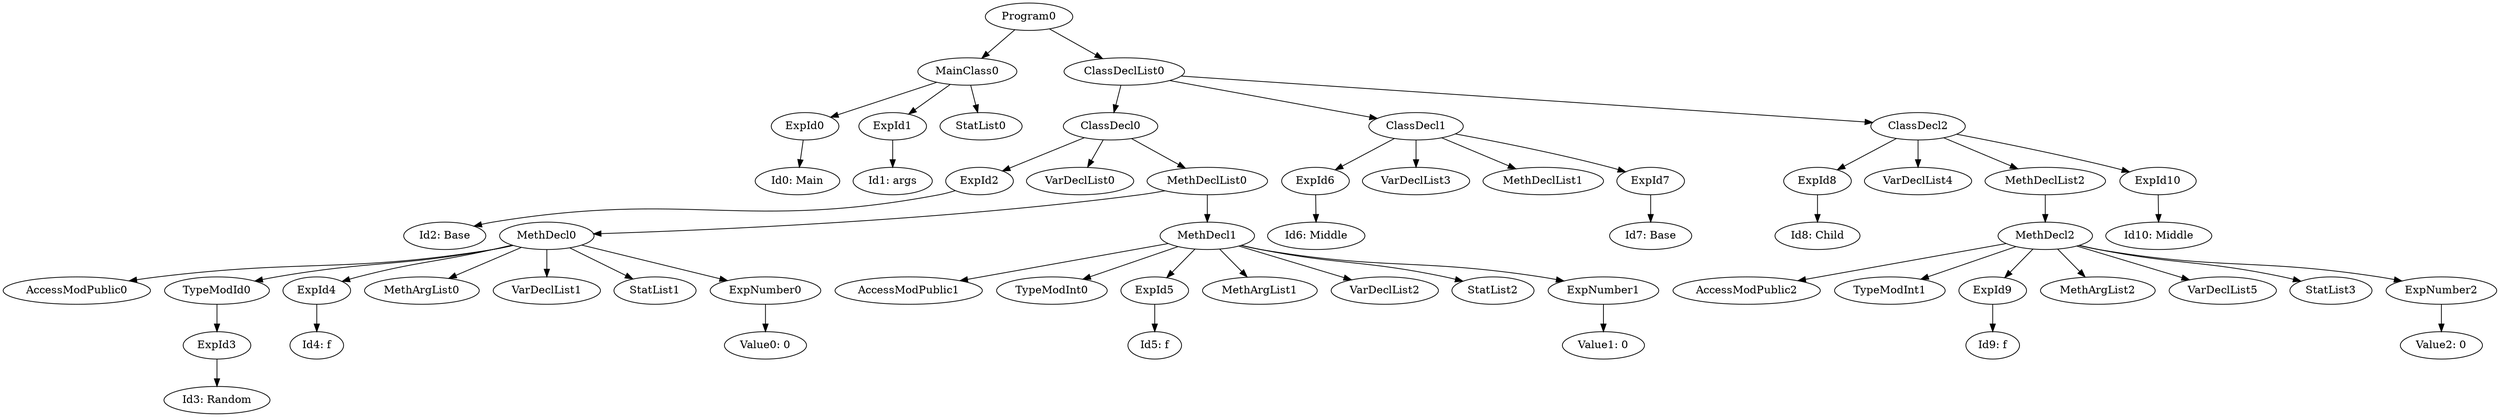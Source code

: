 digraph {
	ordering = out;
	ExpId10 -> "Id10: Middle";
	MethDeclList2 -> MethDecl2;
	ExpNumber2 -> "Value2: 0";
	ExpId9 -> "Id9: f";
	TypeModId0 -> ExpId3;
	ClassDecl1 -> ExpId6;
	ClassDecl1 -> VarDeclList3;
	ClassDecl1 -> MethDeclList1;
	ClassDecl1 -> ExpId7;
	ExpNumber0 -> "Value0: 0";
	ExpId7 -> "Id7: Base";
	ClassDecl0 -> ExpId2;
	ClassDecl0 -> VarDeclList0;
	ClassDecl0 -> MethDeclList0;
	ExpId2 -> "Id2: Base";
	ExpId8 -> "Id8: Child";
	ExpId3 -> "Id3: Random";
	ExpId4 -> "Id4: f";
	MainClass0 -> ExpId0;
	MainClass0 -> ExpId1;
	MainClass0 -> StatList0;
	Program0 -> MainClass0;
	Program0 -> ClassDeclList0;
	MethDecl0 -> AccessModPublic0;
	MethDecl0 -> TypeModId0;
	MethDecl0 -> ExpId4;
	MethDecl0 -> MethArgList0;
	MethDecl0 -> VarDeclList1;
	MethDecl0 -> StatList1;
	MethDecl0 -> ExpNumber0;
	ClassDeclList0 -> ClassDecl0;
	ClassDeclList0 -> ClassDecl1;
	ClassDeclList0 -> ClassDecl2;
	ExpId1 -> "Id1: args";
	ExpNumber1 -> "Value1: 0";
	MethDeclList0 -> MethDecl0;
	MethDeclList0 -> MethDecl1;
	ExpId0 -> "Id0: Main";
	MethDecl2 -> AccessModPublic2;
	MethDecl2 -> TypeModInt1;
	MethDecl2 -> ExpId9;
	MethDecl2 -> MethArgList2;
	MethDecl2 -> VarDeclList5;
	MethDecl2 -> StatList3;
	MethDecl2 -> ExpNumber2;
	MethDecl1 -> AccessModPublic1;
	MethDecl1 -> TypeModInt0;
	MethDecl1 -> ExpId5;
	MethDecl1 -> MethArgList1;
	MethDecl1 -> VarDeclList2;
	MethDecl1 -> StatList2;
	MethDecl1 -> ExpNumber1;
	ClassDecl2 -> ExpId8;
	ClassDecl2 -> VarDeclList4;
	ClassDecl2 -> MethDeclList2;
	ClassDecl2 -> ExpId10;
	ExpId5 -> "Id5: f";
	ExpId6 -> "Id6: Middle";
}

